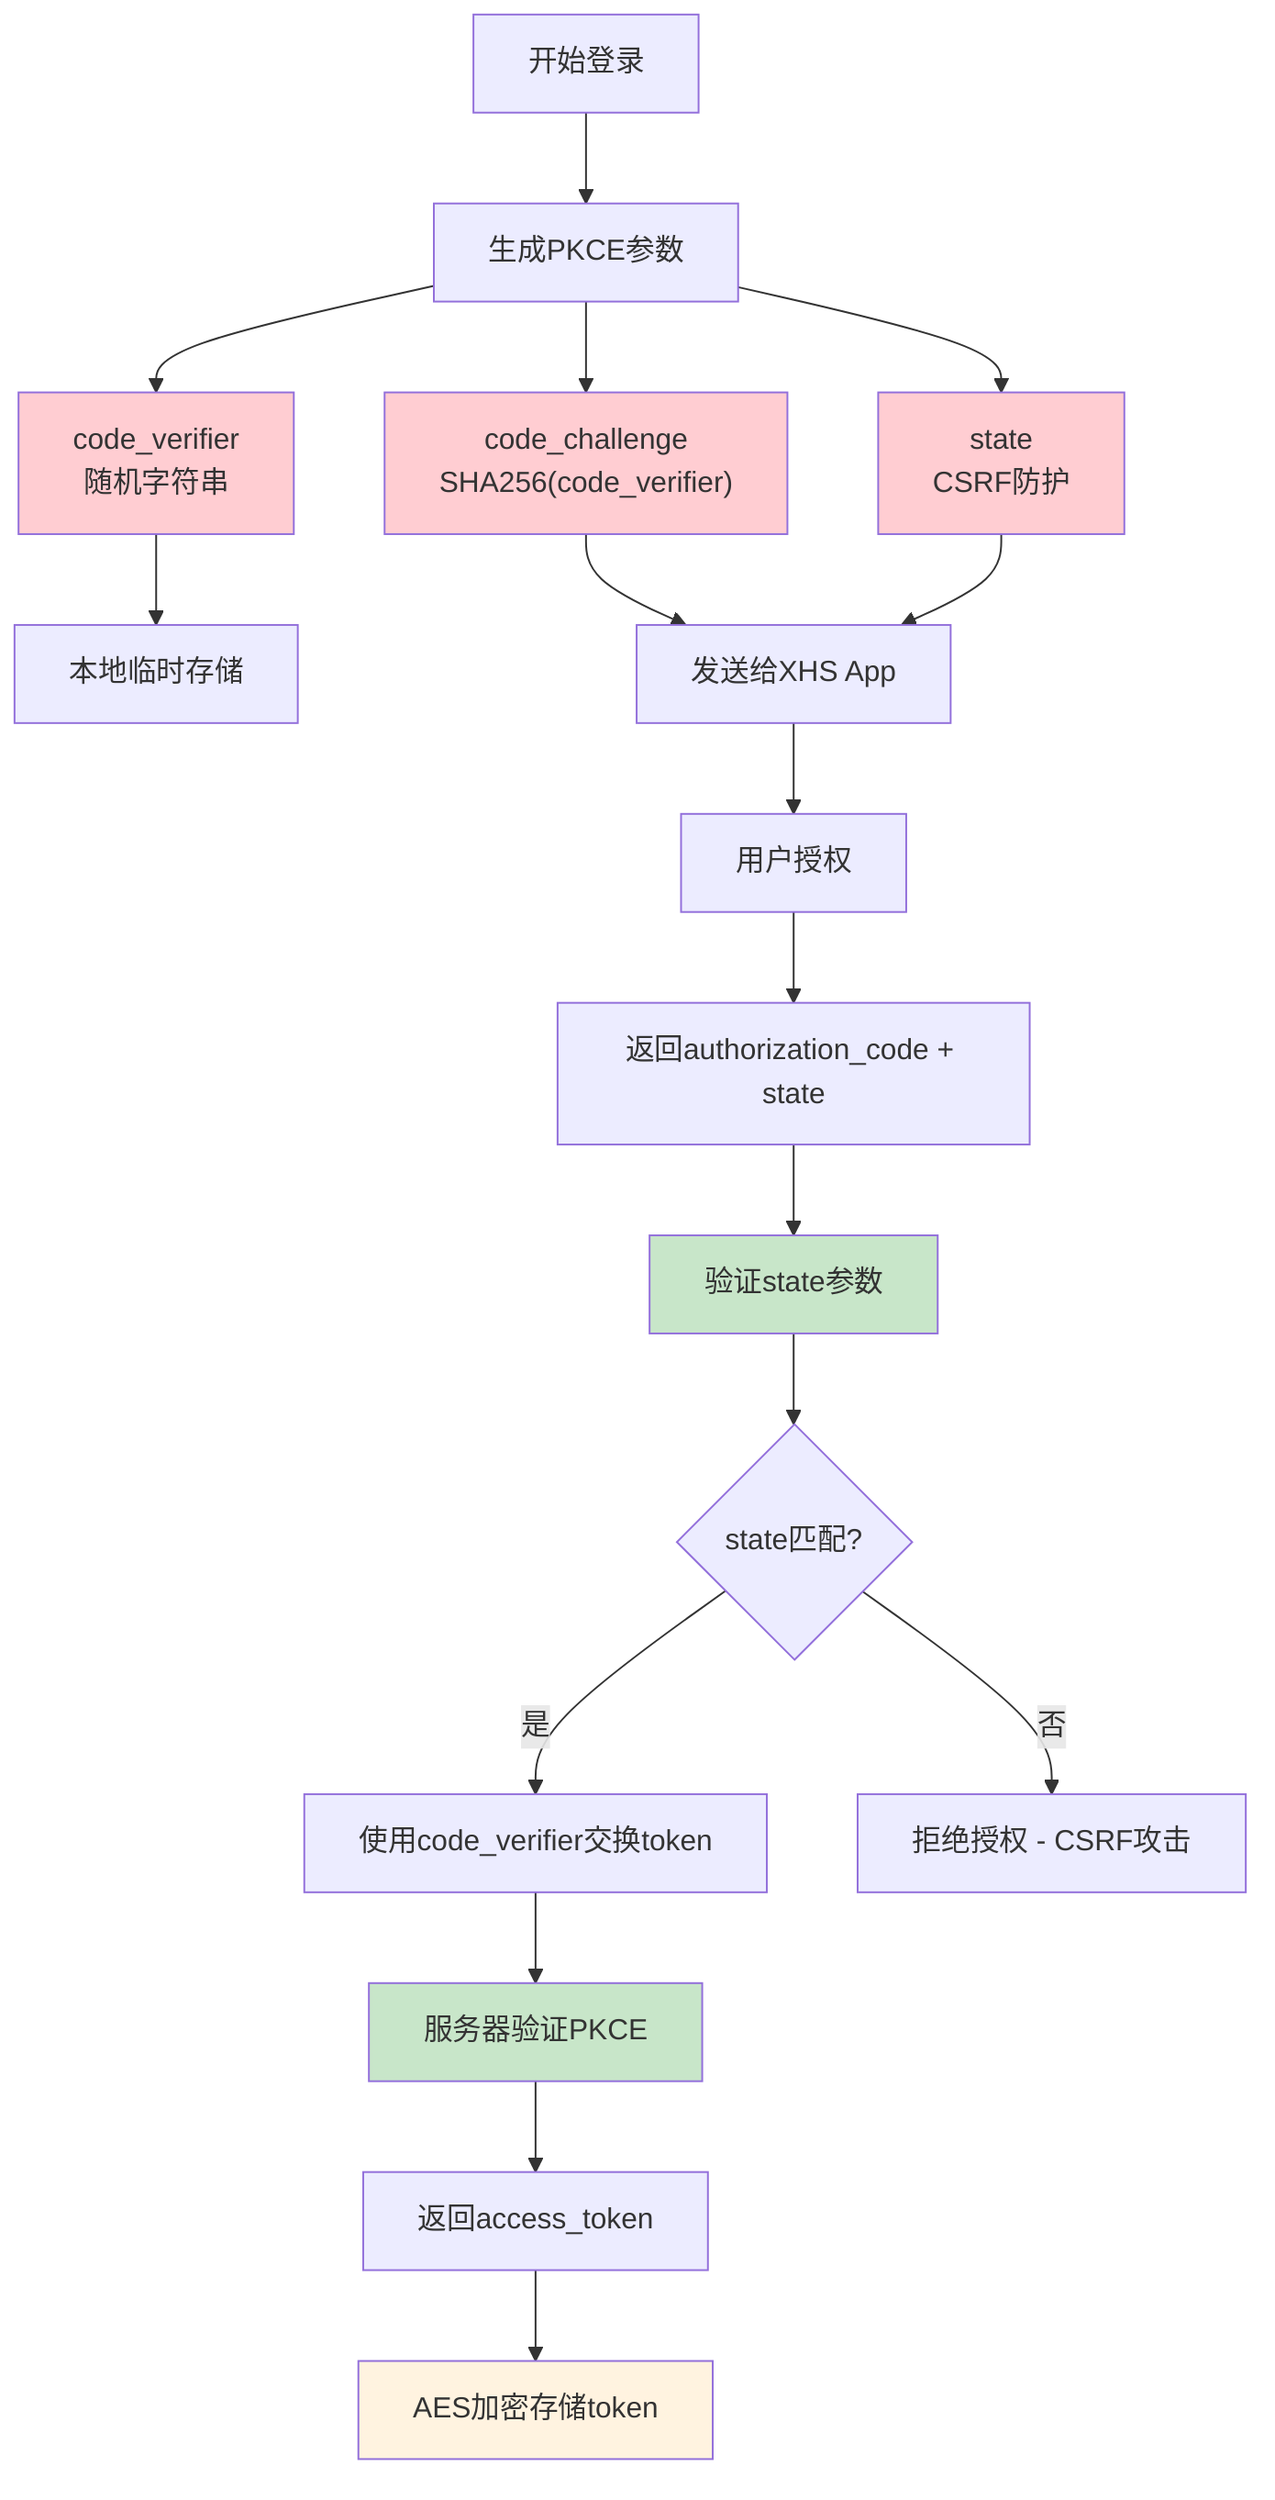 graph TD
    A[开始登录] --> B[生成PKCE参数]
    B --> C["code_verifier\n随机字符串"]
    B --> D["code_challenge\nSHA256(code_verifier)"]
    B --> E["state\nCSRF防护"]
    
    C --> F[本地临时存储]
    D --> G[发送给XHS App]
    E --> G
    
    G --> H[用户授权]
    H --> I[返回authorization_code + state]
    
    I --> J[验证state参数]
    J --> K{state匹配?}
    
    K -->|是| L[使用code_verifier交换token]
    K -->|否| M[拒绝授权 - CSRF攻击]
    
    L --> N[服务器验证PKCE]
    N --> O[返回access_token]
    
    O --> P[AES加密存储token]
    
    style C fill:#ffcdd2
    style D fill:#ffcdd2  
    style E fill:#ffcdd2
    style J fill:#c8e6c9
    style N fill:#c8e6c9
    style P fill:#fff3e0